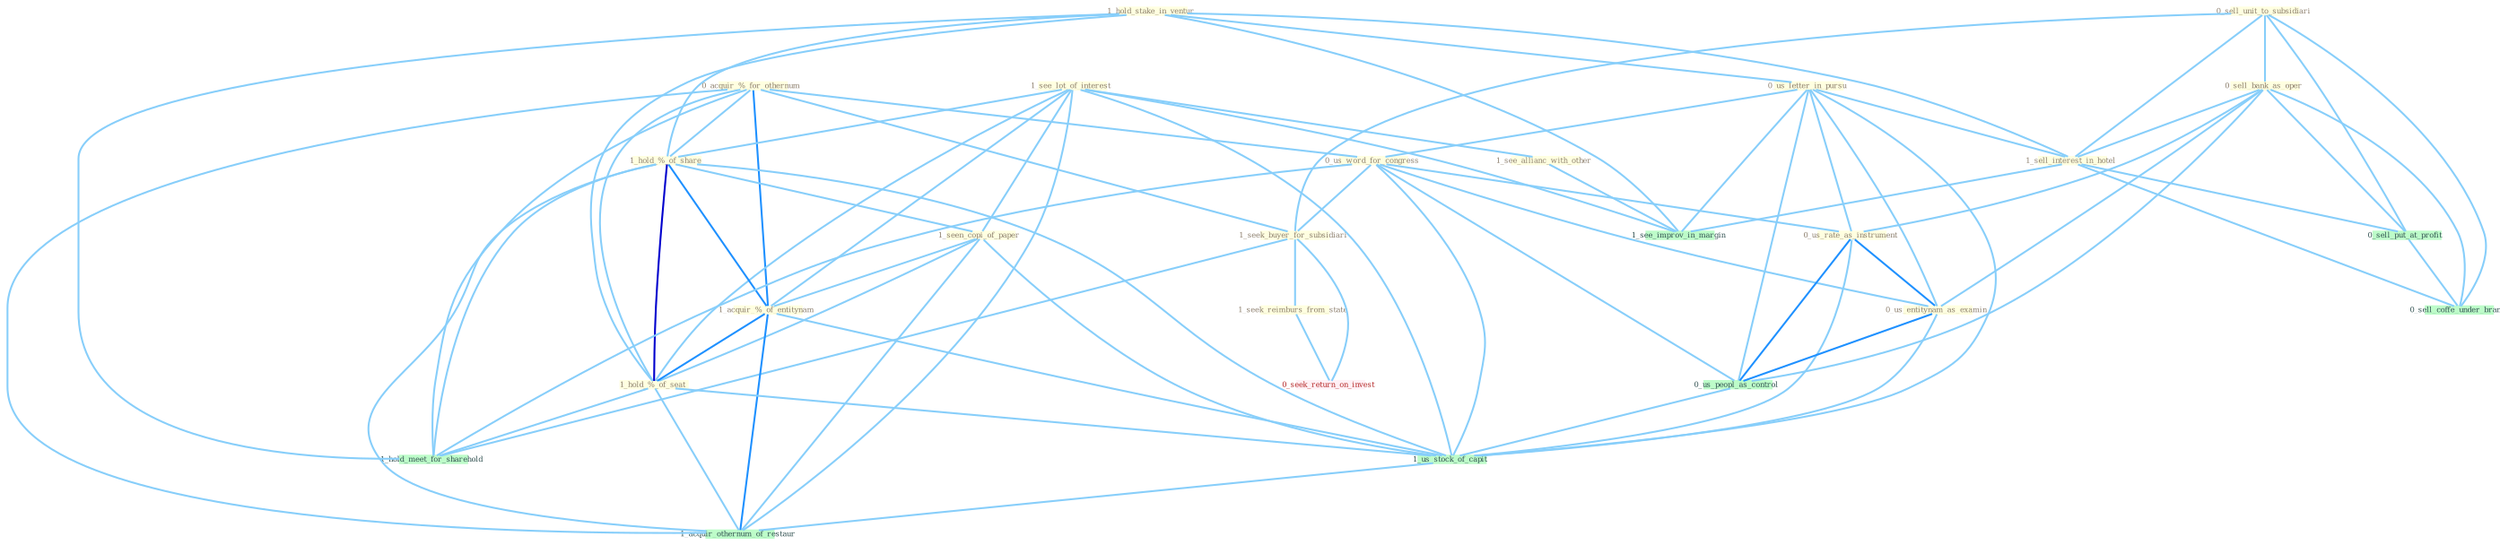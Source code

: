 Graph G{ 
    node
    [shape=polygon,style=filled,width=.5,height=.06,color="#BDFCC9",fixedsize=true,fontsize=4,
    fontcolor="#2f4f4f"];
    {node
    [color="#ffffe0", fontcolor="#8b7d6b"] "0_acquir_%_for_othernum " "1_hold_stake_in_ventur " "0_sell_unit_to_subsidiari " "0_sell_bank_as_oper " "0_us_letter_in_pursu " "1_see_lot_of_interest " "1_hold_%_of_share " "1_seen_copi_of_paper " "0_us_word_for_congress " "1_seek_buyer_for_subsidiari " "1_acquir_%_of_entitynam " "0_us_rate_as_instrument " "1_see_allianc_with_other " "1_hold_%_of_seat " "1_seek_reimburs_from_state " "1_sell_interest_in_hotel " "0_us_entitynam_as_examin "}
{node [color="#fff0f5", fontcolor="#b22222"] "0_seek_return_on_invest "}
edge [color="#B0E2FF"];

	"0_acquir_%_for_othernum " -- "1_hold_%_of_share " [w="1", color="#87cefa" ];
	"0_acquir_%_for_othernum " -- "0_us_word_for_congress " [w="1", color="#87cefa" ];
	"0_acquir_%_for_othernum " -- "1_seek_buyer_for_subsidiari " [w="1", color="#87cefa" ];
	"0_acquir_%_for_othernum " -- "1_acquir_%_of_entitynam " [w="2", color="#1e90ff" , len=0.8];
	"0_acquir_%_for_othernum " -- "1_hold_%_of_seat " [w="1", color="#87cefa" ];
	"0_acquir_%_for_othernum " -- "1_hold_meet_for_sharehold " [w="1", color="#87cefa" ];
	"0_acquir_%_for_othernum " -- "1_acquir_othernum_of_restaur " [w="1", color="#87cefa" ];
	"1_hold_stake_in_ventur " -- "0_us_letter_in_pursu " [w="1", color="#87cefa" ];
	"1_hold_stake_in_ventur " -- "1_hold_%_of_share " [w="1", color="#87cefa" ];
	"1_hold_stake_in_ventur " -- "1_hold_%_of_seat " [w="1", color="#87cefa" ];
	"1_hold_stake_in_ventur " -- "1_sell_interest_in_hotel " [w="1", color="#87cefa" ];
	"1_hold_stake_in_ventur " -- "1_see_improv_in_margin " [w="1", color="#87cefa" ];
	"1_hold_stake_in_ventur " -- "1_hold_meet_for_sharehold " [w="1", color="#87cefa" ];
	"0_sell_unit_to_subsidiari " -- "0_sell_bank_as_oper " [w="1", color="#87cefa" ];
	"0_sell_unit_to_subsidiari " -- "1_seek_buyer_for_subsidiari " [w="1", color="#87cefa" ];
	"0_sell_unit_to_subsidiari " -- "1_sell_interest_in_hotel " [w="1", color="#87cefa" ];
	"0_sell_unit_to_subsidiari " -- "0_sell_put_at_profit " [w="1", color="#87cefa" ];
	"0_sell_unit_to_subsidiari " -- "0_sell_coffe_under_brand " [w="1", color="#87cefa" ];
	"0_sell_bank_as_oper " -- "0_us_rate_as_instrument " [w="1", color="#87cefa" ];
	"0_sell_bank_as_oper " -- "1_sell_interest_in_hotel " [w="1", color="#87cefa" ];
	"0_sell_bank_as_oper " -- "0_us_entitynam_as_examin " [w="1", color="#87cefa" ];
	"0_sell_bank_as_oper " -- "0_us_peopl_as_control " [w="1", color="#87cefa" ];
	"0_sell_bank_as_oper " -- "0_sell_put_at_profit " [w="1", color="#87cefa" ];
	"0_sell_bank_as_oper " -- "0_sell_coffe_under_brand " [w="1", color="#87cefa" ];
	"0_us_letter_in_pursu " -- "0_us_word_for_congress " [w="1", color="#87cefa" ];
	"0_us_letter_in_pursu " -- "0_us_rate_as_instrument " [w="1", color="#87cefa" ];
	"0_us_letter_in_pursu " -- "1_sell_interest_in_hotel " [w="1", color="#87cefa" ];
	"0_us_letter_in_pursu " -- "0_us_entitynam_as_examin " [w="1", color="#87cefa" ];
	"0_us_letter_in_pursu " -- "0_us_peopl_as_control " [w="1", color="#87cefa" ];
	"0_us_letter_in_pursu " -- "1_us_stock_of_capit " [w="1", color="#87cefa" ];
	"0_us_letter_in_pursu " -- "1_see_improv_in_margin " [w="1", color="#87cefa" ];
	"1_see_lot_of_interest " -- "1_hold_%_of_share " [w="1", color="#87cefa" ];
	"1_see_lot_of_interest " -- "1_seen_copi_of_paper " [w="1", color="#87cefa" ];
	"1_see_lot_of_interest " -- "1_acquir_%_of_entitynam " [w="1", color="#87cefa" ];
	"1_see_lot_of_interest " -- "1_see_allianc_with_other " [w="1", color="#87cefa" ];
	"1_see_lot_of_interest " -- "1_hold_%_of_seat " [w="1", color="#87cefa" ];
	"1_see_lot_of_interest " -- "1_us_stock_of_capit " [w="1", color="#87cefa" ];
	"1_see_lot_of_interest " -- "1_see_improv_in_margin " [w="1", color="#87cefa" ];
	"1_see_lot_of_interest " -- "1_acquir_othernum_of_restaur " [w="1", color="#87cefa" ];
	"1_hold_%_of_share " -- "1_seen_copi_of_paper " [w="1", color="#87cefa" ];
	"1_hold_%_of_share " -- "1_acquir_%_of_entitynam " [w="2", color="#1e90ff" , len=0.8];
	"1_hold_%_of_share " -- "1_hold_%_of_seat " [w="3", color="#0000cd" , len=0.6];
	"1_hold_%_of_share " -- "1_us_stock_of_capit " [w="1", color="#87cefa" ];
	"1_hold_%_of_share " -- "1_hold_meet_for_sharehold " [w="1", color="#87cefa" ];
	"1_hold_%_of_share " -- "1_acquir_othernum_of_restaur " [w="1", color="#87cefa" ];
	"1_seen_copi_of_paper " -- "1_acquir_%_of_entitynam " [w="1", color="#87cefa" ];
	"1_seen_copi_of_paper " -- "1_hold_%_of_seat " [w="1", color="#87cefa" ];
	"1_seen_copi_of_paper " -- "1_us_stock_of_capit " [w="1", color="#87cefa" ];
	"1_seen_copi_of_paper " -- "1_acquir_othernum_of_restaur " [w="1", color="#87cefa" ];
	"0_us_word_for_congress " -- "1_seek_buyer_for_subsidiari " [w="1", color="#87cefa" ];
	"0_us_word_for_congress " -- "0_us_rate_as_instrument " [w="1", color="#87cefa" ];
	"0_us_word_for_congress " -- "0_us_entitynam_as_examin " [w="1", color="#87cefa" ];
	"0_us_word_for_congress " -- "0_us_peopl_as_control " [w="1", color="#87cefa" ];
	"0_us_word_for_congress " -- "1_us_stock_of_capit " [w="1", color="#87cefa" ];
	"0_us_word_for_congress " -- "1_hold_meet_for_sharehold " [w="1", color="#87cefa" ];
	"1_seek_buyer_for_subsidiari " -- "1_seek_reimburs_from_state " [w="1", color="#87cefa" ];
	"1_seek_buyer_for_subsidiari " -- "0_seek_return_on_invest " [w="1", color="#87cefa" ];
	"1_seek_buyer_for_subsidiari " -- "1_hold_meet_for_sharehold " [w="1", color="#87cefa" ];
	"1_acquir_%_of_entitynam " -- "1_hold_%_of_seat " [w="2", color="#1e90ff" , len=0.8];
	"1_acquir_%_of_entitynam " -- "1_us_stock_of_capit " [w="1", color="#87cefa" ];
	"1_acquir_%_of_entitynam " -- "1_acquir_othernum_of_restaur " [w="2", color="#1e90ff" , len=0.8];
	"0_us_rate_as_instrument " -- "0_us_entitynam_as_examin " [w="2", color="#1e90ff" , len=0.8];
	"0_us_rate_as_instrument " -- "0_us_peopl_as_control " [w="2", color="#1e90ff" , len=0.8];
	"0_us_rate_as_instrument " -- "1_us_stock_of_capit " [w="1", color="#87cefa" ];
	"1_see_allianc_with_other " -- "1_see_improv_in_margin " [w="1", color="#87cefa" ];
	"1_hold_%_of_seat " -- "1_us_stock_of_capit " [w="1", color="#87cefa" ];
	"1_hold_%_of_seat " -- "1_hold_meet_for_sharehold " [w="1", color="#87cefa" ];
	"1_hold_%_of_seat " -- "1_acquir_othernum_of_restaur " [w="1", color="#87cefa" ];
	"1_seek_reimburs_from_state " -- "0_seek_return_on_invest " [w="1", color="#87cefa" ];
	"1_sell_interest_in_hotel " -- "0_sell_put_at_profit " [w="1", color="#87cefa" ];
	"1_sell_interest_in_hotel " -- "1_see_improv_in_margin " [w="1", color="#87cefa" ];
	"1_sell_interest_in_hotel " -- "0_sell_coffe_under_brand " [w="1", color="#87cefa" ];
	"0_us_entitynam_as_examin " -- "0_us_peopl_as_control " [w="2", color="#1e90ff" , len=0.8];
	"0_us_entitynam_as_examin " -- "1_us_stock_of_capit " [w="1", color="#87cefa" ];
	"0_us_peopl_as_control " -- "1_us_stock_of_capit " [w="1", color="#87cefa" ];
	"0_sell_put_at_profit " -- "0_sell_coffe_under_brand " [w="1", color="#87cefa" ];
	"1_us_stock_of_capit " -- "1_acquir_othernum_of_restaur " [w="1", color="#87cefa" ];
}
